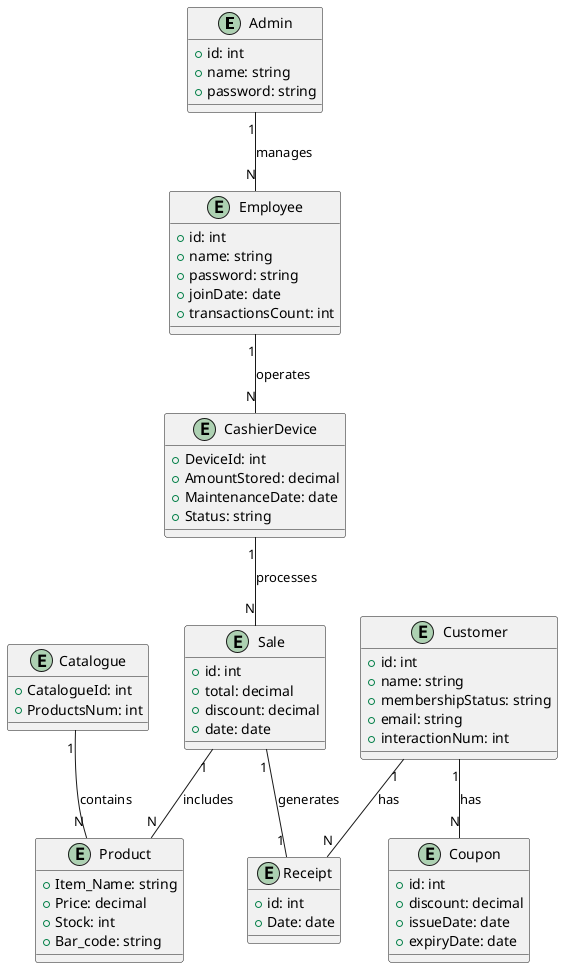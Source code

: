 @startuml

entity Admin {
  + id: int
  + name: string
  + password: string
}

entity Customer {
  + id: int
  + name: string
  + membershipStatus: string
  + email: string
  + interactionNum: int
}

entity Employee {
  + id: int
  + name: string
  + password: string
  + joinDate: date
  + transactionsCount: int
}

entity CashierDevice {
  + DeviceId: int
  + AmountStored: decimal
  + MaintenanceDate: date
  + Status: string
}

entity Catalogue {
  + CatalogueId: int
  + ProductsNum: int
}

entity Product {
  + Item_Name: string
  + Price: decimal
  + Stock: int
  + Bar_code: string
}

entity Sale {
  + id: int
  + total: decimal
  + discount: decimal
  + date: date
}

entity Receipt {
  + id: int
  + Date: date
}

entity Coupon {
  + id: int
  + discount: decimal
  + issueDate: date
  + expiryDate: date
}

Admin "1" -- "N" Employee : manages
Customer "1" -- "N" Receipt : has
Customer "1" -- "N" Coupon : has
Employee "1" -- "N" CashierDevice : operates
CashierDevice "1" -- "N" Sale : processes
Sale "1" -- "N" Product : includes
Sale "1" -- "1" Receipt : generates
Catalogue "1" -- "N" Product : contains

@enduml
